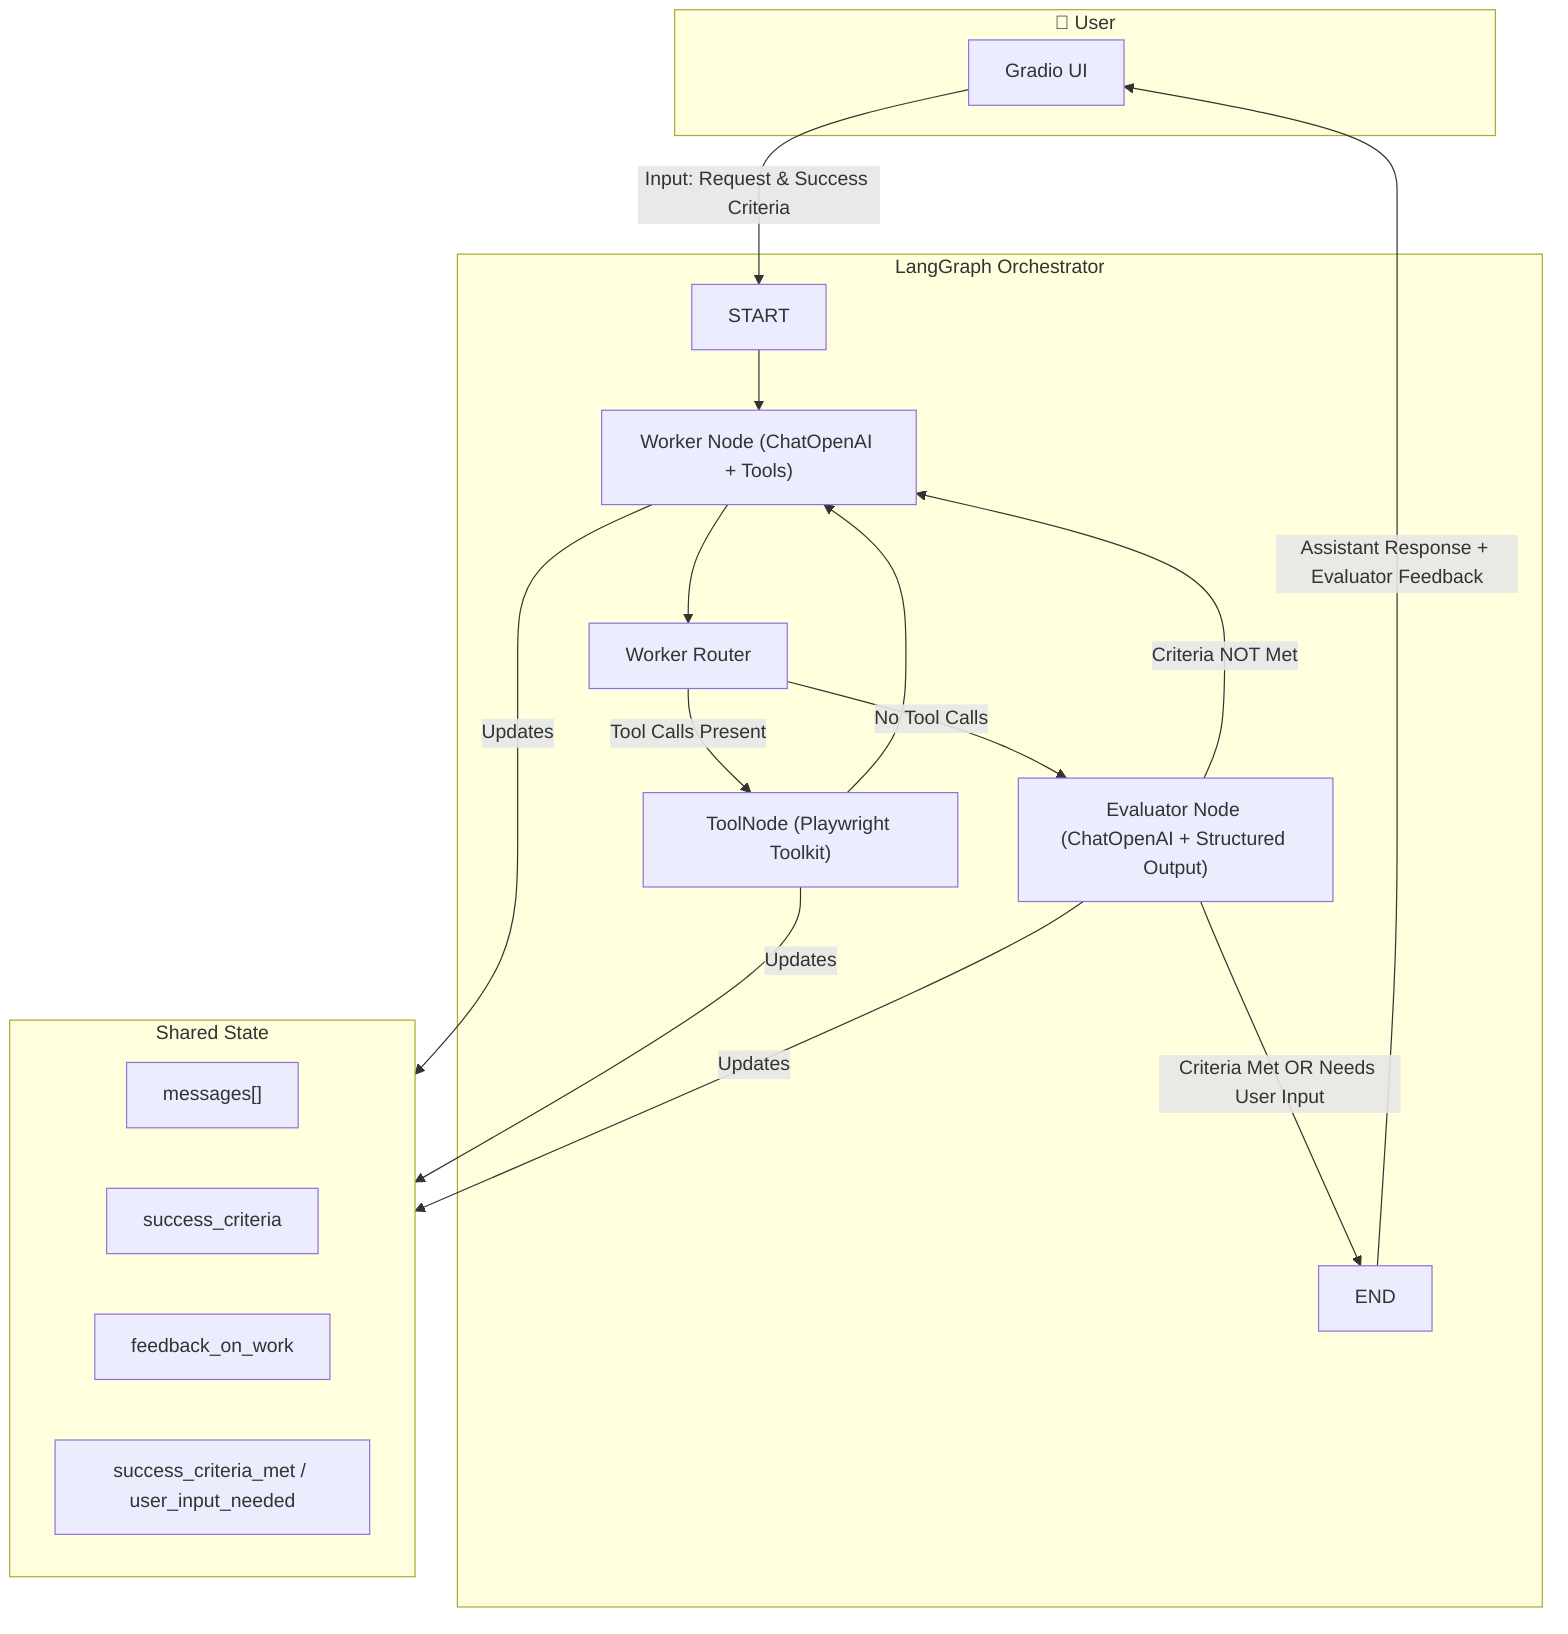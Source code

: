 flowchart TD
    subgraph User["👤 User"]
        UI["Gradio UI"]
    end

    subgraph LangGraph["LangGraph Orchestrator"]
        Start[START]
        Worker["Worker Node (ChatOpenAI + Tools)"]
        Router["Worker Router"]
        Tools["ToolNode (Playwright Toolkit)"]
        Evaluator["Evaluator Node (ChatOpenAI + Structured Output)"]
        End[END]
    end

    subgraph State["Shared State"]
        Messages["messages[]"]
        Criteria["success_criteria"]
        Feedback["feedback_on_work"]
        Flags["success_criteria_met / user_input_needed"]
    end

    %% User interaction
    UI -->|Input: Request & Success Criteria| Start

    %% LangGraph flow
    Start --> Worker
    Worker --> Router
    Router -->|Tool Calls Present| Tools
    Router -->|No Tool Calls| Evaluator
    Tools --> Worker
    Evaluator -->|Criteria Met OR Needs User Input| End
    Evaluator -->|Criteria NOT Met| Worker

    %% State
    Worker -->|Updates| State
    Tools -->|Updates| State
    Evaluator -->|Updates| State

    %% Output
    End -->|Assistant Response + Evaluator Feedback| UI